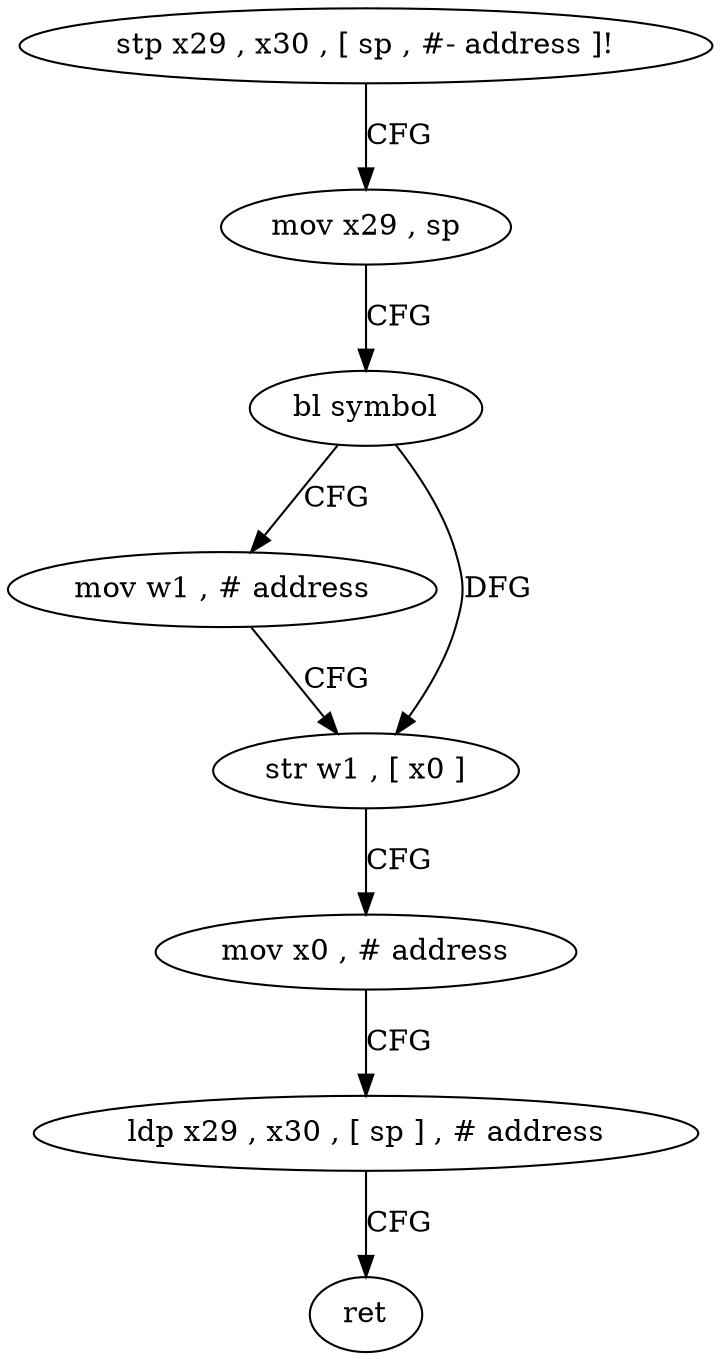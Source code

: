 digraph "func" {
"4219436" [label = "stp x29 , x30 , [ sp , #- address ]!" ]
"4219440" [label = "mov x29 , sp" ]
"4219444" [label = "bl symbol" ]
"4219448" [label = "mov w1 , # address" ]
"4219452" [label = "str w1 , [ x0 ]" ]
"4219456" [label = "mov x0 , # address" ]
"4219460" [label = "ldp x29 , x30 , [ sp ] , # address" ]
"4219464" [label = "ret" ]
"4219436" -> "4219440" [ label = "CFG" ]
"4219440" -> "4219444" [ label = "CFG" ]
"4219444" -> "4219448" [ label = "CFG" ]
"4219444" -> "4219452" [ label = "DFG" ]
"4219448" -> "4219452" [ label = "CFG" ]
"4219452" -> "4219456" [ label = "CFG" ]
"4219456" -> "4219460" [ label = "CFG" ]
"4219460" -> "4219464" [ label = "CFG" ]
}
